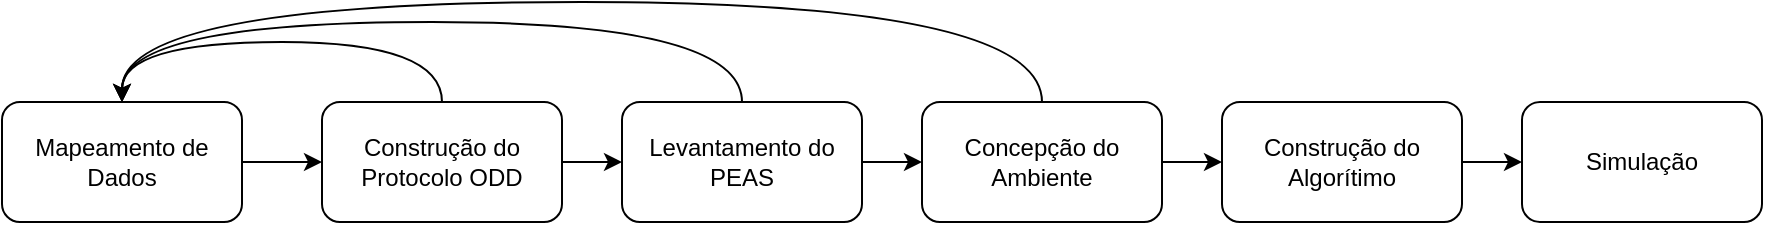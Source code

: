 <mxfile version="14.9.6" type="device"><diagram id="mShboEIC4tuWEJZxYnZZ" name="Page-1"><mxGraphModel dx="1022" dy="568" grid="1" gridSize="10" guides="1" tooltips="1" connect="1" arrows="1" fold="1" page="1" pageScale="1" pageWidth="850" pageHeight="1100" math="0" shadow="0"><root><mxCell id="0"/><mxCell id="1" parent="0"/><mxCell id="d5Iqs653-w43X6VpAgKf-3" value="" style="edgeStyle=orthogonalEdgeStyle;rounded=0;orthogonalLoop=1;jettySize=auto;html=1;" edge="1" parent="1" source="d5Iqs653-w43X6VpAgKf-1" target="d5Iqs653-w43X6VpAgKf-2"><mxGeometry relative="1" as="geometry"/></mxCell><mxCell id="d5Iqs653-w43X6VpAgKf-1" value="Construção do Protocolo ODD" style="rounded=1;whiteSpace=wrap;html=1;" vertex="1" parent="1"><mxGeometry x="390" y="260" width="120" height="60" as="geometry"/></mxCell><mxCell id="d5Iqs653-w43X6VpAgKf-5" value="" style="edgeStyle=orthogonalEdgeStyle;rounded=0;orthogonalLoop=1;jettySize=auto;html=1;" edge="1" parent="1" source="d5Iqs653-w43X6VpAgKf-2" target="d5Iqs653-w43X6VpAgKf-4"><mxGeometry relative="1" as="geometry"/></mxCell><mxCell id="d5Iqs653-w43X6VpAgKf-2" value="Levantamento do PEAS" style="rounded=1;whiteSpace=wrap;html=1;" vertex="1" parent="1"><mxGeometry x="540" y="260" width="120" height="60" as="geometry"/></mxCell><mxCell id="d5Iqs653-w43X6VpAgKf-7" value="" style="edgeStyle=orthogonalEdgeStyle;rounded=0;orthogonalLoop=1;jettySize=auto;html=1;" edge="1" parent="1" source="d5Iqs653-w43X6VpAgKf-4" target="d5Iqs653-w43X6VpAgKf-6"><mxGeometry relative="1" as="geometry"/></mxCell><mxCell id="d5Iqs653-w43X6VpAgKf-4" value="Concepção do Ambiente" style="whiteSpace=wrap;html=1;rounded=1;" vertex="1" parent="1"><mxGeometry x="690" y="260" width="120" height="60" as="geometry"/></mxCell><mxCell id="d5Iqs653-w43X6VpAgKf-9" value="" style="edgeStyle=orthogonalEdgeStyle;rounded=0;orthogonalLoop=1;jettySize=auto;html=1;" edge="1" parent="1" source="d5Iqs653-w43X6VpAgKf-6" target="d5Iqs653-w43X6VpAgKf-8"><mxGeometry relative="1" as="geometry"/></mxCell><mxCell id="d5Iqs653-w43X6VpAgKf-6" value="Construção do Algorítimo" style="whiteSpace=wrap;html=1;rounded=1;" vertex="1" parent="1"><mxGeometry x="840" y="260" width="120" height="60" as="geometry"/></mxCell><mxCell id="d5Iqs653-w43X6VpAgKf-8" value="Simulação" style="whiteSpace=wrap;html=1;rounded=1;" vertex="1" parent="1"><mxGeometry x="990" y="260" width="120" height="60" as="geometry"/></mxCell><mxCell id="d5Iqs653-w43X6VpAgKf-11" value="" style="edgeStyle=orthogonalEdgeStyle;rounded=0;orthogonalLoop=1;jettySize=auto;html=1;" edge="1" parent="1" source="d5Iqs653-w43X6VpAgKf-10" target="d5Iqs653-w43X6VpAgKf-1"><mxGeometry relative="1" as="geometry"/></mxCell><mxCell id="d5Iqs653-w43X6VpAgKf-10" value="Mapeamento de Dados" style="rounded=1;whiteSpace=wrap;html=1;" vertex="1" parent="1"><mxGeometry x="230" y="260" width="120" height="60" as="geometry"/></mxCell><mxCell id="d5Iqs653-w43X6VpAgKf-18" value="" style="endArrow=classic;html=1;exitX=0.5;exitY=0;exitDx=0;exitDy=0;entryX=0.5;entryY=0;entryDx=0;entryDy=0;edgeStyle=orthogonalEdgeStyle;curved=1;" edge="1" parent="1" source="d5Iqs653-w43X6VpAgKf-1" target="d5Iqs653-w43X6VpAgKf-10"><mxGeometry width="50" height="50" relative="1" as="geometry"><mxPoint x="580" y="250" as="sourcePoint"/><mxPoint x="630" y="200" as="targetPoint"/><Array as="points"><mxPoint x="450" y="230"/><mxPoint x="290" y="230"/></Array></mxGeometry></mxCell><mxCell id="d5Iqs653-w43X6VpAgKf-19" value="" style="endArrow=classic;html=1;exitX=0.5;exitY=0;exitDx=0;exitDy=0;edgeStyle=orthogonalEdgeStyle;curved=1;" edge="1" parent="1" source="d5Iqs653-w43X6VpAgKf-2"><mxGeometry width="50" height="50" relative="1" as="geometry"><mxPoint x="580" y="250" as="sourcePoint"/><mxPoint x="290" y="260" as="targetPoint"/><Array as="points"><mxPoint x="600" y="220"/><mxPoint x="290" y="220"/></Array></mxGeometry></mxCell><mxCell id="d5Iqs653-w43X6VpAgKf-20" value="" style="endArrow=classic;html=1;exitX=0.5;exitY=0;exitDx=0;exitDy=0;edgeStyle=orthogonalEdgeStyle;curved=1;" edge="1" parent="1" source="d5Iqs653-w43X6VpAgKf-4"><mxGeometry width="50" height="50" relative="1" as="geometry"><mxPoint x="580" y="250" as="sourcePoint"/><mxPoint x="290" y="260" as="targetPoint"/><Array as="points"><mxPoint x="750" y="210"/><mxPoint x="290" y="210"/></Array></mxGeometry></mxCell></root></mxGraphModel></diagram></mxfile>